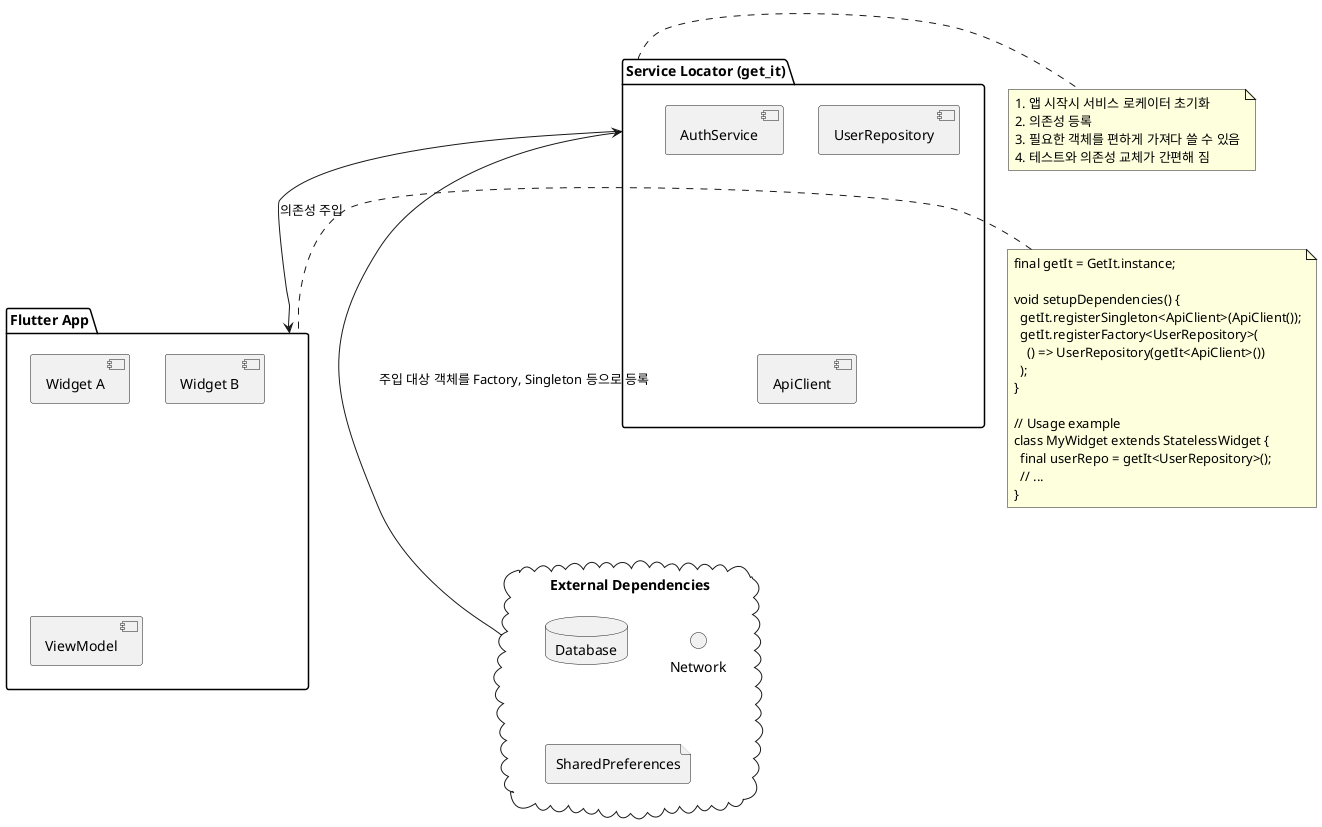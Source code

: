 @startuml
package "Service Locator (get_it)" {
    [UserRepository]
    [AuthService]
    [ApiClient]
}

package "Flutter App" {
    [Widget A]
    [Widget B]
    [ViewModel]
}

cloud "External Dependencies" {
    database "Database"
    interface "Network"
    file "SharedPreferences"
}

"Service Locator (get_it)" --> "Flutter App" : 의존성 주입
"External Dependencies" --> "Service Locator (get_it)" : 주입 대상 객체를 Factory, Singleton 등으로 등록

note right of "Service Locator (get_it)"
  1. 앱 시작시 서비스 로케이터 초기화
  2. 의존성 등록
  3. 필요한 객체를 편하게 가져다 쓸 수 있음
  4. 테스트와 의존성 교체가 간편해 짐
end note

note left of "Flutter App"
  final getIt = GetIt.instance;

  void setupDependencies() {
    getIt.registerSingleton<ApiClient>(ApiClient());
    getIt.registerFactory<UserRepository>(
      () => UserRepository(getIt<ApiClient>())
    );
  }

  // Usage example
  class MyWidget extends StatelessWidget {
    final userRepo = getIt<UserRepository>();
    // ...
  }
end note

@enduml